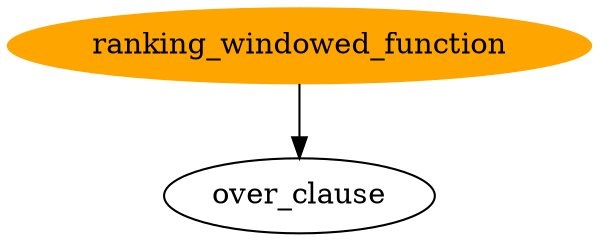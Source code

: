 digraph {
  ranking_windowed_function
    [style=filled
    ,color=orange
    ,URL="https://github.com/Crary-Systems/tree-sitter-tsql/blob/main/test/corpus/ranking_windowed_function.txt"]

  ranking_windowed_function -> over_clause
}
